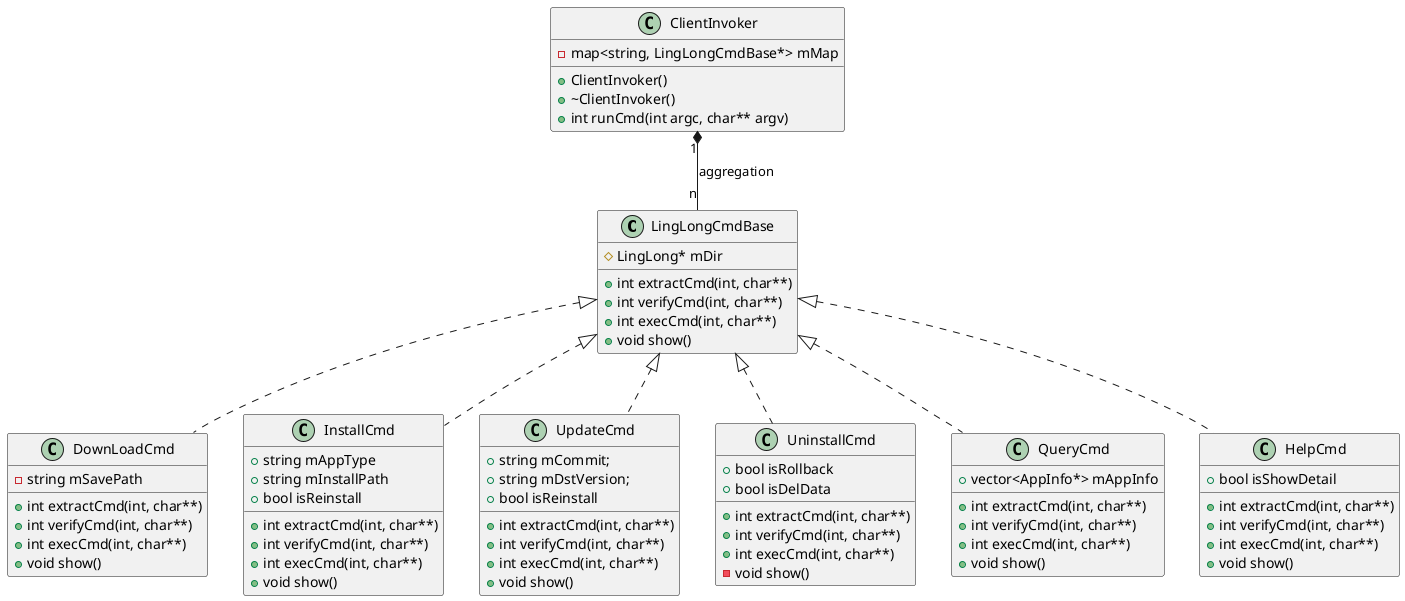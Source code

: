 @startuml
LingLongCmdBase <|.. DownLoadCmd
LingLongCmdBase <|.. InstallCmd
LingLongCmdBase <|.. UpdateCmd
LingLongCmdBase <|.. UninstallCmd
LingLongCmdBase <|.. QueryCmd
LingLongCmdBase <|.. HelpCmd
ClientInvoker "1" *-- "n" LingLongCmdBase : aggregation

class ClientInvoker {
- map<string, LingLongCmdBase*> mMap
+ ClientInvoker()
+ ~ClientInvoker()
+ int runCmd(int argc, char** argv)
}

class LingLongCmdBase {
# LingLong* mDir
+ int extractCmd(int, char**)
+ int verifyCmd(int, char**)
+ int execCmd(int, char**)
+ void show()
}

class DownLoadCmd {
- string mSavePath
+ int extractCmd(int, char**)
+ int verifyCmd(int, char**)
+ int execCmd(int, char**)
+ void show()
}

class InstallCmd {
+ string mAppType
+ string mInstallPath
+ bool isReinstall
+ int extractCmd(int, char**)
+ int verifyCmd(int, char**)
+ int execCmd(int, char**)
+ void show()
}

class UpdateCmd {
+ string mCommit;
+ string mDstVersion;
+ bool isReinstall
+ int extractCmd(int, char**)
+ int verifyCmd(int, char**)
+ int execCmd(int, char**)
+ void show()
}

class UninstallCmd {
+   bool isRollback
+   bool isDelData
+ int extractCmd(int, char**)
+ int verifyCmd(int, char**)
+ int execCmd(int, char**)
- void show()
}

class QueryCmd {
+ vector<AppInfo*> mAppInfo
+ int extractCmd(int, char**)
+ int verifyCmd(int, char**)
+ int execCmd(int, char**)
+ void show()
}

class HelpCmd {
+ bool isShowDetail
+ int extractCmd(int, char**)
+ int verifyCmd(int, char**)
+ int execCmd(int, char**)
+ void show()
}
@enduml
